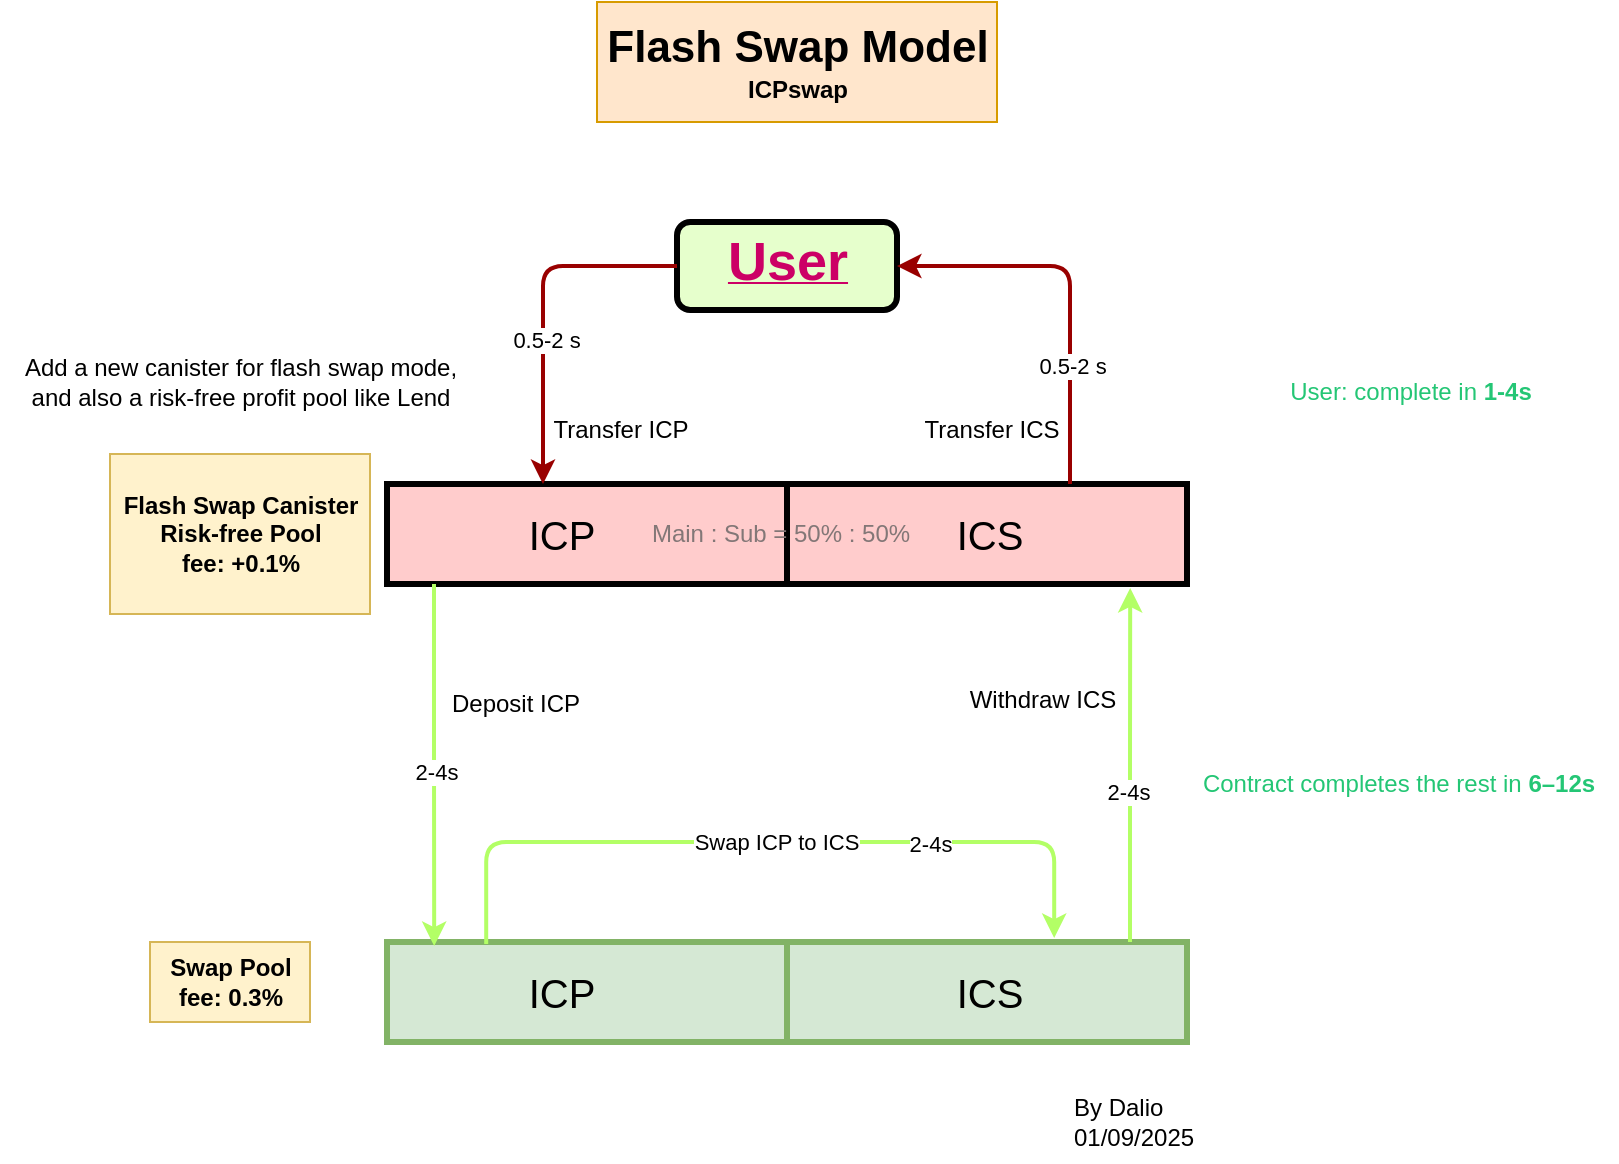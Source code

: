 <mxfile version="26.0.4">
  <diagram name="Page-1" id="c7558073-3199-34d8-9f00-42111426c3f3">
    <mxGraphModel dx="1195" dy="622" grid="1" gridSize="10" guides="1" tooltips="1" connect="1" arrows="1" fold="1" page="1" pageScale="1" pageWidth="826" pageHeight="1169" background="none" math="0" shadow="0">
      <root>
        <mxCell id="0" />
        <mxCell id="1" parent="0" />
        <mxCell id="2" value="&lt;p style=&quot;margin: 4px 0px 0px; text-decoration: underline;&quot;&gt;&lt;span style=&quot;background-color: transparent;&quot;&gt;&lt;font style=&quot;font-size: 27px;&quot;&gt;User&lt;/font&gt;&lt;/span&gt;&lt;/p&gt;" style="verticalAlign=middle;align=center;overflow=fill;fontSize=12;fontFamily=Helvetica;html=1;rounded=1;fontStyle=1;strokeWidth=3;fillColor=#E6FFCC;fontColor=#CC0066;" parent="1" vertex="1">
          <mxGeometry x="343.5" y="260" width="110" height="44" as="geometry" />
        </mxCell>
        <mxCell id="5" value="" style="shape=process;whiteSpace=wrap;align=center;verticalAlign=middle;size=0.5;fontStyle=1;strokeWidth=3;fillColor=#FFCCCC" parent="1" vertex="1">
          <mxGeometry x="198.5" y="391" width="400" height="50" as="geometry" />
        </mxCell>
        <mxCell id="54" value="Transfer ICP" style="text;spacingTop=-5;align=center" parent="1" vertex="1">
          <mxGeometry x="275" y="355" width="81" height="36" as="geometry" />
        </mxCell>
        <mxCell id="55" value="" style="edgeStyle=elbowEdgeStyle;elbow=horizontal;strokeColor=#990000;strokeWidth=2;entryX=1;entryY=0.5;entryDx=0;entryDy=0;" parent="1" target="2" edge="1">
          <mxGeometry width="100" height="100" relative="1" as="geometry">
            <mxPoint x="540" y="391" as="sourcePoint" />
            <mxPoint x="520" y="260" as="targetPoint" />
            <Array as="points">
              <mxPoint x="540" y="320" />
            </Array>
          </mxGeometry>
        </mxCell>
        <mxCell id="HYM0AllSIf4Eytp4_clg-121" value="0.5-2 s" style="edgeLabel;html=1;align=center;verticalAlign=middle;resizable=0;points=[];" vertex="1" connectable="0" parent="55">
          <mxGeometry x="-0.396" y="-1" relative="1" as="geometry">
            <mxPoint as="offset" />
          </mxGeometry>
        </mxCell>
        <mxCell id="56" value="" style="edgeStyle=elbowEdgeStyle;elbow=horizontal;strokeColor=#990000;strokeWidth=2;exitX=0;exitY=0.5;exitDx=0;exitDy=0;" parent="1" source="2" edge="1">
          <mxGeometry width="100" height="100" relative="1" as="geometry">
            <mxPoint x="356" y="252" as="sourcePoint" />
            <mxPoint x="276.5" y="391" as="targetPoint" />
            <Array as="points">
              <mxPoint x="276.5" y="331" />
            </Array>
          </mxGeometry>
        </mxCell>
        <mxCell id="HYM0AllSIf4Eytp4_clg-120" value="0.5-2 s" style="edgeLabel;html=1;align=center;verticalAlign=middle;resizable=0;points=[];" vertex="1" connectable="0" parent="56">
          <mxGeometry x="0.182" y="1" relative="1" as="geometry">
            <mxPoint as="offset" />
          </mxGeometry>
        </mxCell>
        <mxCell id="HYM0AllSIf4Eytp4_clg-97" value="&lt;font style=&quot;font-size: 20px;&quot;&gt;ICP&lt;/font&gt;" style="text;strokeColor=none;align=center;fillColor=none;html=1;verticalAlign=middle;whiteSpace=wrap;rounded=0;" vertex="1" parent="1">
          <mxGeometry x="256" y="401" width="60" height="30" as="geometry" />
        </mxCell>
        <mxCell id="HYM0AllSIf4Eytp4_clg-98" value="&lt;font style=&quot;font-size: 20px;&quot;&gt;ICS&lt;/font&gt;" style="text;strokeColor=none;align=center;fillColor=none;html=1;verticalAlign=middle;whiteSpace=wrap;rounded=0;" vertex="1" parent="1">
          <mxGeometry x="470" y="401" width="60" height="30" as="geometry" />
        </mxCell>
        <mxCell id="HYM0AllSIf4Eytp4_clg-102" value="Transfer ICS" style="text;spacingTop=-5;align=center" vertex="1" parent="1">
          <mxGeometry x="486" y="355" width="30" height="20" as="geometry" />
        </mxCell>
        <mxCell id="HYM0AllSIf4Eytp4_clg-104" value="&lt;p data-pm-slice=&quot;1 1 []&quot;&gt;Flash Swap Canister&lt;br&gt;&lt;span style=&quot;background-color: transparent; color: light-dark(rgb(0, 0, 0), rgb(255, 255, 255));&quot;&gt;Risk-free Pool&lt;br&gt;&lt;/span&gt;&lt;span style=&quot;background-color: transparent; color: light-dark(rgb(0, 0, 0), rgb(255, 255, 255));&quot;&gt;fee: +0.1%&lt;/span&gt;&lt;span style=&quot;background-color: transparent; color: light-dark(rgb(0, 0, 0), rgb(255, 255, 255));&quot;&gt;&lt;/span&gt;&lt;/p&gt;" style="text;html=1;align=center;verticalAlign=middle;resizable=0;points=[];autosize=1;strokeColor=#d6b656;fillColor=#fff2cc;fontFamily=Helvetica;fontSize=12;fontStyle=1;" vertex="1" parent="1">
          <mxGeometry x="60" y="376" width="130" height="80" as="geometry" />
        </mxCell>
        <mxCell id="HYM0AllSIf4Eytp4_clg-106" value="" style="shape=process;whiteSpace=wrap;align=center;verticalAlign=middle;size=0.5;fontStyle=1;strokeWidth=3;fillColor=#d5e8d4;strokeColor=#82b366;" vertex="1" parent="1">
          <mxGeometry x="198.5" y="620" width="400" height="50" as="geometry" />
        </mxCell>
        <mxCell id="HYM0AllSIf4Eytp4_clg-107" value="&lt;font style=&quot;font-size: 20px;&quot;&gt;ICP&lt;/font&gt;" style="text;strokeColor=none;align=center;fillColor=none;html=1;verticalAlign=middle;whiteSpace=wrap;rounded=0;" vertex="1" parent="1">
          <mxGeometry x="256" y="630" width="60" height="30" as="geometry" />
        </mxCell>
        <mxCell id="HYM0AllSIf4Eytp4_clg-108" value="&lt;font style=&quot;font-size: 20px;&quot;&gt;ICS&lt;/font&gt;" style="text;strokeColor=none;align=center;fillColor=none;html=1;verticalAlign=middle;whiteSpace=wrap;rounded=0;" vertex="1" parent="1">
          <mxGeometry x="470" y="630" width="60" height="30" as="geometry" />
        </mxCell>
        <mxCell id="HYM0AllSIf4Eytp4_clg-109" value="Swap Pool&lt;br&gt;fee: 0.3%" style="text;html=1;align=center;verticalAlign=middle;resizable=0;points=[];autosize=1;strokeColor=#d6b656;fillColor=#fff2cc;fontFamily=Helvetica;fontSize=12;fontStyle=1;" vertex="1" parent="1">
          <mxGeometry x="80" y="620" width="80" height="40" as="geometry" />
        </mxCell>
        <mxCell id="HYM0AllSIf4Eytp4_clg-110" style="edgeStyle=orthogonalEdgeStyle;rounded=1;orthogonalLoop=1;jettySize=auto;html=1;strokeColor=#B3FF66;strokeWidth=2;align=center;verticalAlign=middle;fontFamily=Helvetica;fontSize=11;fontColor=default;labelBackgroundColor=default;elbow=horizontal;endArrow=classic;entryX=0.059;entryY=0.04;entryDx=0;entryDy=0;entryPerimeter=0;" edge="1" parent="1" source="5" target="HYM0AllSIf4Eytp4_clg-106">
          <mxGeometry relative="1" as="geometry">
            <mxPoint x="250" y="580" as="targetPoint" />
            <Array as="points">
              <mxPoint x="222" y="520" />
              <mxPoint x="222" y="520" />
            </Array>
          </mxGeometry>
        </mxCell>
        <mxCell id="HYM0AllSIf4Eytp4_clg-122" value="2-4s" style="edgeLabel;html=1;align=center;verticalAlign=middle;resizable=0;points=[];rounded=1;strokeColor=#B3FF66;strokeWidth=2;fontFamily=Helvetica;fontSize=11;fontColor=default;labelBackgroundColor=default;" vertex="1" connectable="0" parent="HYM0AllSIf4Eytp4_clg-110">
          <mxGeometry x="0.039" y="1" relative="1" as="geometry">
            <mxPoint as="offset" />
          </mxGeometry>
        </mxCell>
        <mxCell id="HYM0AllSIf4Eytp4_clg-111" style="edgeStyle=orthogonalEdgeStyle;rounded=1;orthogonalLoop=1;jettySize=auto;html=1;entryX=0.929;entryY=1.04;entryDx=0;entryDy=0;entryPerimeter=0;strokeColor=#B3FF66;strokeWidth=2;align=center;verticalAlign=middle;fontFamily=Helvetica;fontSize=11;fontColor=default;labelBackgroundColor=default;elbow=horizontal;endArrow=classic;" edge="1" parent="1" source="HYM0AllSIf4Eytp4_clg-106" target="5">
          <mxGeometry relative="1" as="geometry">
            <Array as="points">
              <mxPoint x="570" y="530" />
              <mxPoint x="570" y="530" />
            </Array>
          </mxGeometry>
        </mxCell>
        <mxCell id="HYM0AllSIf4Eytp4_clg-123" value="2-4s" style="edgeLabel;html=1;align=center;verticalAlign=middle;resizable=0;points=[];" vertex="1" connectable="0" parent="HYM0AllSIf4Eytp4_clg-111">
          <mxGeometry x="-0.152" y="1" relative="1" as="geometry">
            <mxPoint as="offset" />
          </mxGeometry>
        </mxCell>
        <mxCell id="HYM0AllSIf4Eytp4_clg-112" value="Deposit ICP" style="text;spacingTop=-5;align=center" vertex="1" parent="1">
          <mxGeometry x="222.5" y="492" width="81" height="36" as="geometry" />
        </mxCell>
        <mxCell id="HYM0AllSIf4Eytp4_clg-113" value="Withdraw ICS" style="text;spacingTop=-5;align=center" vertex="1" parent="1">
          <mxGeometry x="486" y="490" width="81" height="36" as="geometry" />
        </mxCell>
        <mxCell id="HYM0AllSIf4Eytp4_clg-115" value="" style="edgeStyle=orthogonalEdgeStyle;strokeColor=#B3FF66;strokeWidth=2;exitX=0.124;exitY=0.02;exitDx=0;exitDy=0;exitPerimeter=0;entryX=0.834;entryY=-0.04;entryDx=0;entryDy=0;entryPerimeter=0;rounded=1;align=center;verticalAlign=middle;fontFamily=Helvetica;fontSize=11;fontColor=default;labelBackgroundColor=default;elbow=horizontal;endArrow=classic;" edge="1" parent="1" source="HYM0AllSIf4Eytp4_clg-106" target="HYM0AllSIf4Eytp4_clg-106">
          <mxGeometry width="100" height="100" relative="1" as="geometry">
            <mxPoint x="220" y="590" as="sourcePoint" />
            <mxPoint x="500" y="590" as="targetPoint" />
            <Array as="points">
              <mxPoint x="248" y="570" />
              <mxPoint x="532" y="570" />
            </Array>
          </mxGeometry>
        </mxCell>
        <mxCell id="HYM0AllSIf4Eytp4_clg-117" value="Swap ICP to ICS" style="edgeLabel;html=1;align=center;verticalAlign=middle;resizable=0;points=[];rounded=1;strokeColor=#B3FF66;strokeWidth=2;fontFamily=Helvetica;fontSize=11;fontColor=default;labelBackgroundColor=default;" vertex="1" connectable="0" parent="HYM0AllSIf4Eytp4_clg-115">
          <mxGeometry x="0.023" relative="1" as="geometry">
            <mxPoint as="offset" />
          </mxGeometry>
        </mxCell>
        <mxCell id="HYM0AllSIf4Eytp4_clg-125" value="2-4s" style="edgeLabel;html=1;align=center;verticalAlign=middle;resizable=0;points=[];" vertex="1" connectable="0" parent="HYM0AllSIf4Eytp4_clg-115">
          <mxGeometry x="0.347" y="-1" relative="1" as="geometry">
            <mxPoint x="15" as="offset" />
          </mxGeometry>
        </mxCell>
        <mxCell id="HYM0AllSIf4Eytp4_clg-124" value="User: complete in &lt;b&gt;1-4s&lt;/b&gt;" style="text;html=1;align=center;verticalAlign=middle;resizable=0;points=[];autosize=1;strokeColor=none;fillColor=none;fontColor=light-dark(#24c675, #28ab6a);" vertex="1" parent="1">
          <mxGeometry x="640" y="330" width="140" height="30" as="geometry" />
        </mxCell>
        <mxCell id="HYM0AllSIf4Eytp4_clg-126" value="Contract completes the rest in &lt;b&gt;6–12s&lt;/b&gt;" style="text;html=1;align=center;verticalAlign=middle;resizable=0;points=[];autosize=1;strokeColor=none;fillColor=none;fontColor=light-dark(#24c675, #28ab6a);" vertex="1" parent="1">
          <mxGeometry x="593.5" y="526" width="220" height="30" as="geometry" />
        </mxCell>
        <mxCell id="HYM0AllSIf4Eytp4_clg-127" value="&lt;font style=&quot;font-size: 22px;&quot;&gt;Flash Swap Model&lt;/font&gt;&lt;div&gt;ICPswap&lt;/div&gt;" style="whiteSpace=wrap;html=1;fillColor=#ffe6cc;strokeColor=#d79b00;fontStyle=1" vertex="1" parent="1">
          <mxGeometry x="303.5" y="150" width="200" height="60" as="geometry" />
        </mxCell>
        <mxCell id="HYM0AllSIf4Eytp4_clg-128" value="By Dalio&lt;br&gt;01/09/2025" style="text;html=1;align=left;verticalAlign=middle;resizable=0;points=[];autosize=1;strokeColor=none;fillColor=none;" vertex="1" parent="1">
          <mxGeometry x="540" y="690" width="80" height="40" as="geometry" />
        </mxCell>
        <mxCell id="HYM0AllSIf4Eytp4_clg-129" value="Add a new canister for flash swap mode, &lt;br&gt;and also a risk-free profit pool like Lend" style="text;html=1;align=center;verticalAlign=middle;resizable=0;points=[];autosize=1;strokeColor=none;fillColor=none;" vertex="1" parent="1">
          <mxGeometry x="5" y="320" width="240" height="40" as="geometry" />
        </mxCell>
        <mxCell id="HYM0AllSIf4Eytp4_clg-130" value="Main : Sub = 50% : 50%" style="text;html=1;align=center;verticalAlign=middle;resizable=0;points=[];autosize=1;strokeColor=none;fillColor=none;fontColor=light-dark(#837777, #ededed);" vertex="1" parent="1">
          <mxGeometry x="320" y="401" width="150" height="30" as="geometry" />
        </mxCell>
      </root>
    </mxGraphModel>
  </diagram>
</mxfile>
